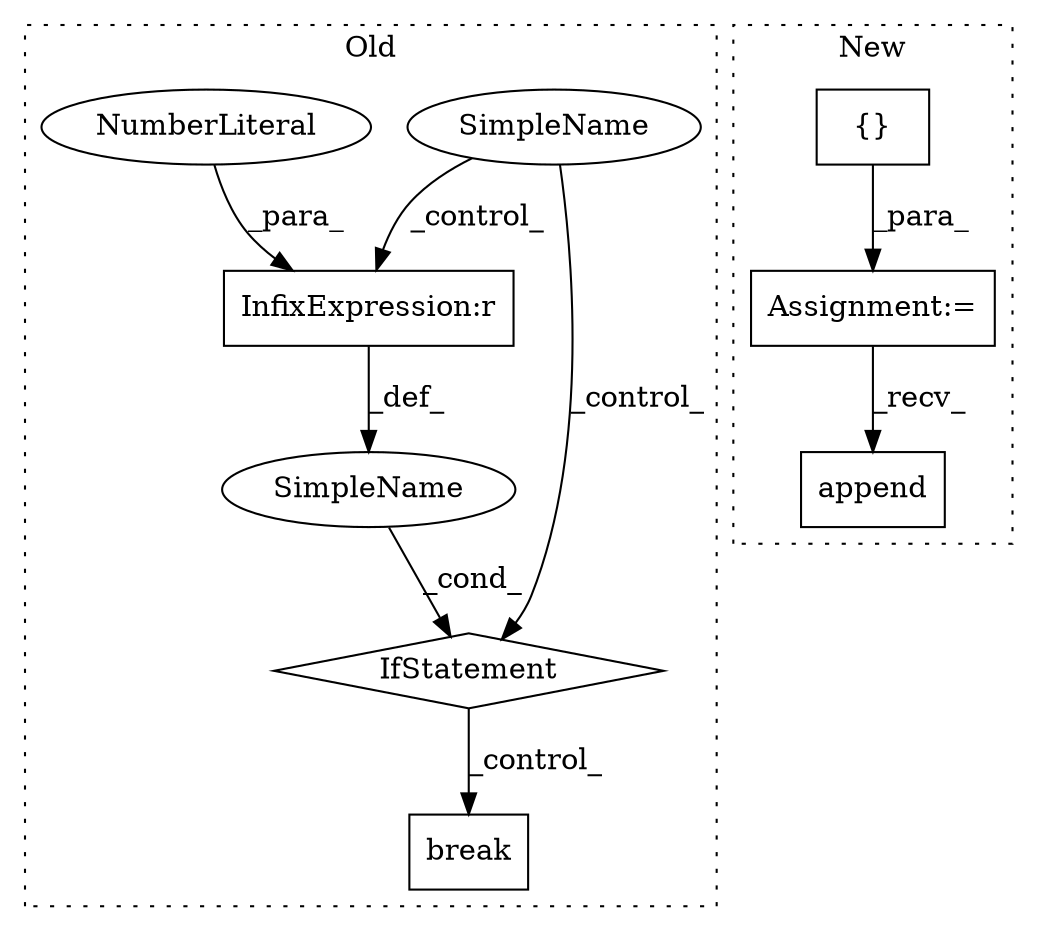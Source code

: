 digraph G {
subgraph cluster0 {
1 [label="break" a="10" s="2550" l="6" shape="box"];
3 [label="IfStatement" a="25" s="2450,2468" l="4,2" shape="diamond"];
4 [label="SimpleName" a="42" s="" l="" shape="ellipse"];
6 [label="InfixExpression:r" a="27" s="2464" l="3" shape="box"];
7 [label="SimpleName" a="42" s="" l="" shape="ellipse"];
8 [label="NumberLiteral" a="34" s="2467" l="1" shape="ellipse"];
label = "Old";
style="dotted";
}
subgraph cluster1 {
2 [label="{}" a="4" s="1776" l="2" shape="box"];
5 [label="Assignment:=" a="7" s="1766" l="1" shape="box"];
9 [label="append" a="32" s="2229,2237" l="7,1" shape="box"];
label = "New";
style="dotted";
}
2 -> 5 [label="_para_"];
3 -> 1 [label="_control_"];
4 -> 3 [label="_cond_"];
5 -> 9 [label="_recv_"];
6 -> 4 [label="_def_"];
7 -> 6 [label="_control_"];
7 -> 3 [label="_control_"];
8 -> 6 [label="_para_"];
}